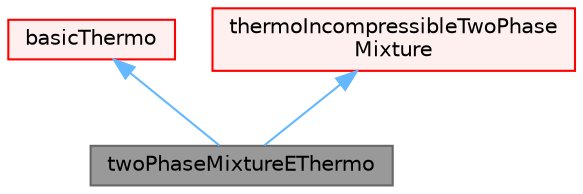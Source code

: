 digraph "twoPhaseMixtureEThermo"
{
 // LATEX_PDF_SIZE
  bgcolor="transparent";
  edge [fontname=Helvetica,fontsize=10,labelfontname=Helvetica,labelfontsize=10];
  node [fontname=Helvetica,fontsize=10,shape=box,height=0.2,width=0.4];
  Node1 [id="Node000001",label="twoPhaseMixtureEThermo",height=0.2,width=0.4,color="gray40", fillcolor="grey60", style="filled", fontcolor="black",tooltip=" "];
  Node2 -> Node1 [id="edge1_Node000001_Node000002",dir="back",color="steelblue1",style="solid",tooltip=" "];
  Node2 [id="Node000002",label="basicThermo",height=0.2,width=0.4,color="red", fillcolor="#FFF0F0", style="filled",URL="$classFoam_1_1basicThermo.html",tooltip="Abstract base-class for fluid and solid thermodynamic properties."];
  Node12 -> Node1 [id="edge2_Node000001_Node000012",dir="back",color="steelblue1",style="solid",tooltip=" "];
  Node12 [id="Node000012",label="thermoIncompressibleTwoPhase\lMixture",height=0.2,width=0.4,color="red", fillcolor="#FFF0F0", style="filled",URL="$classFoam_1_1thermoIncompressibleTwoPhaseMixture.html",tooltip="A two-phase incompressible transportModel."];
}
